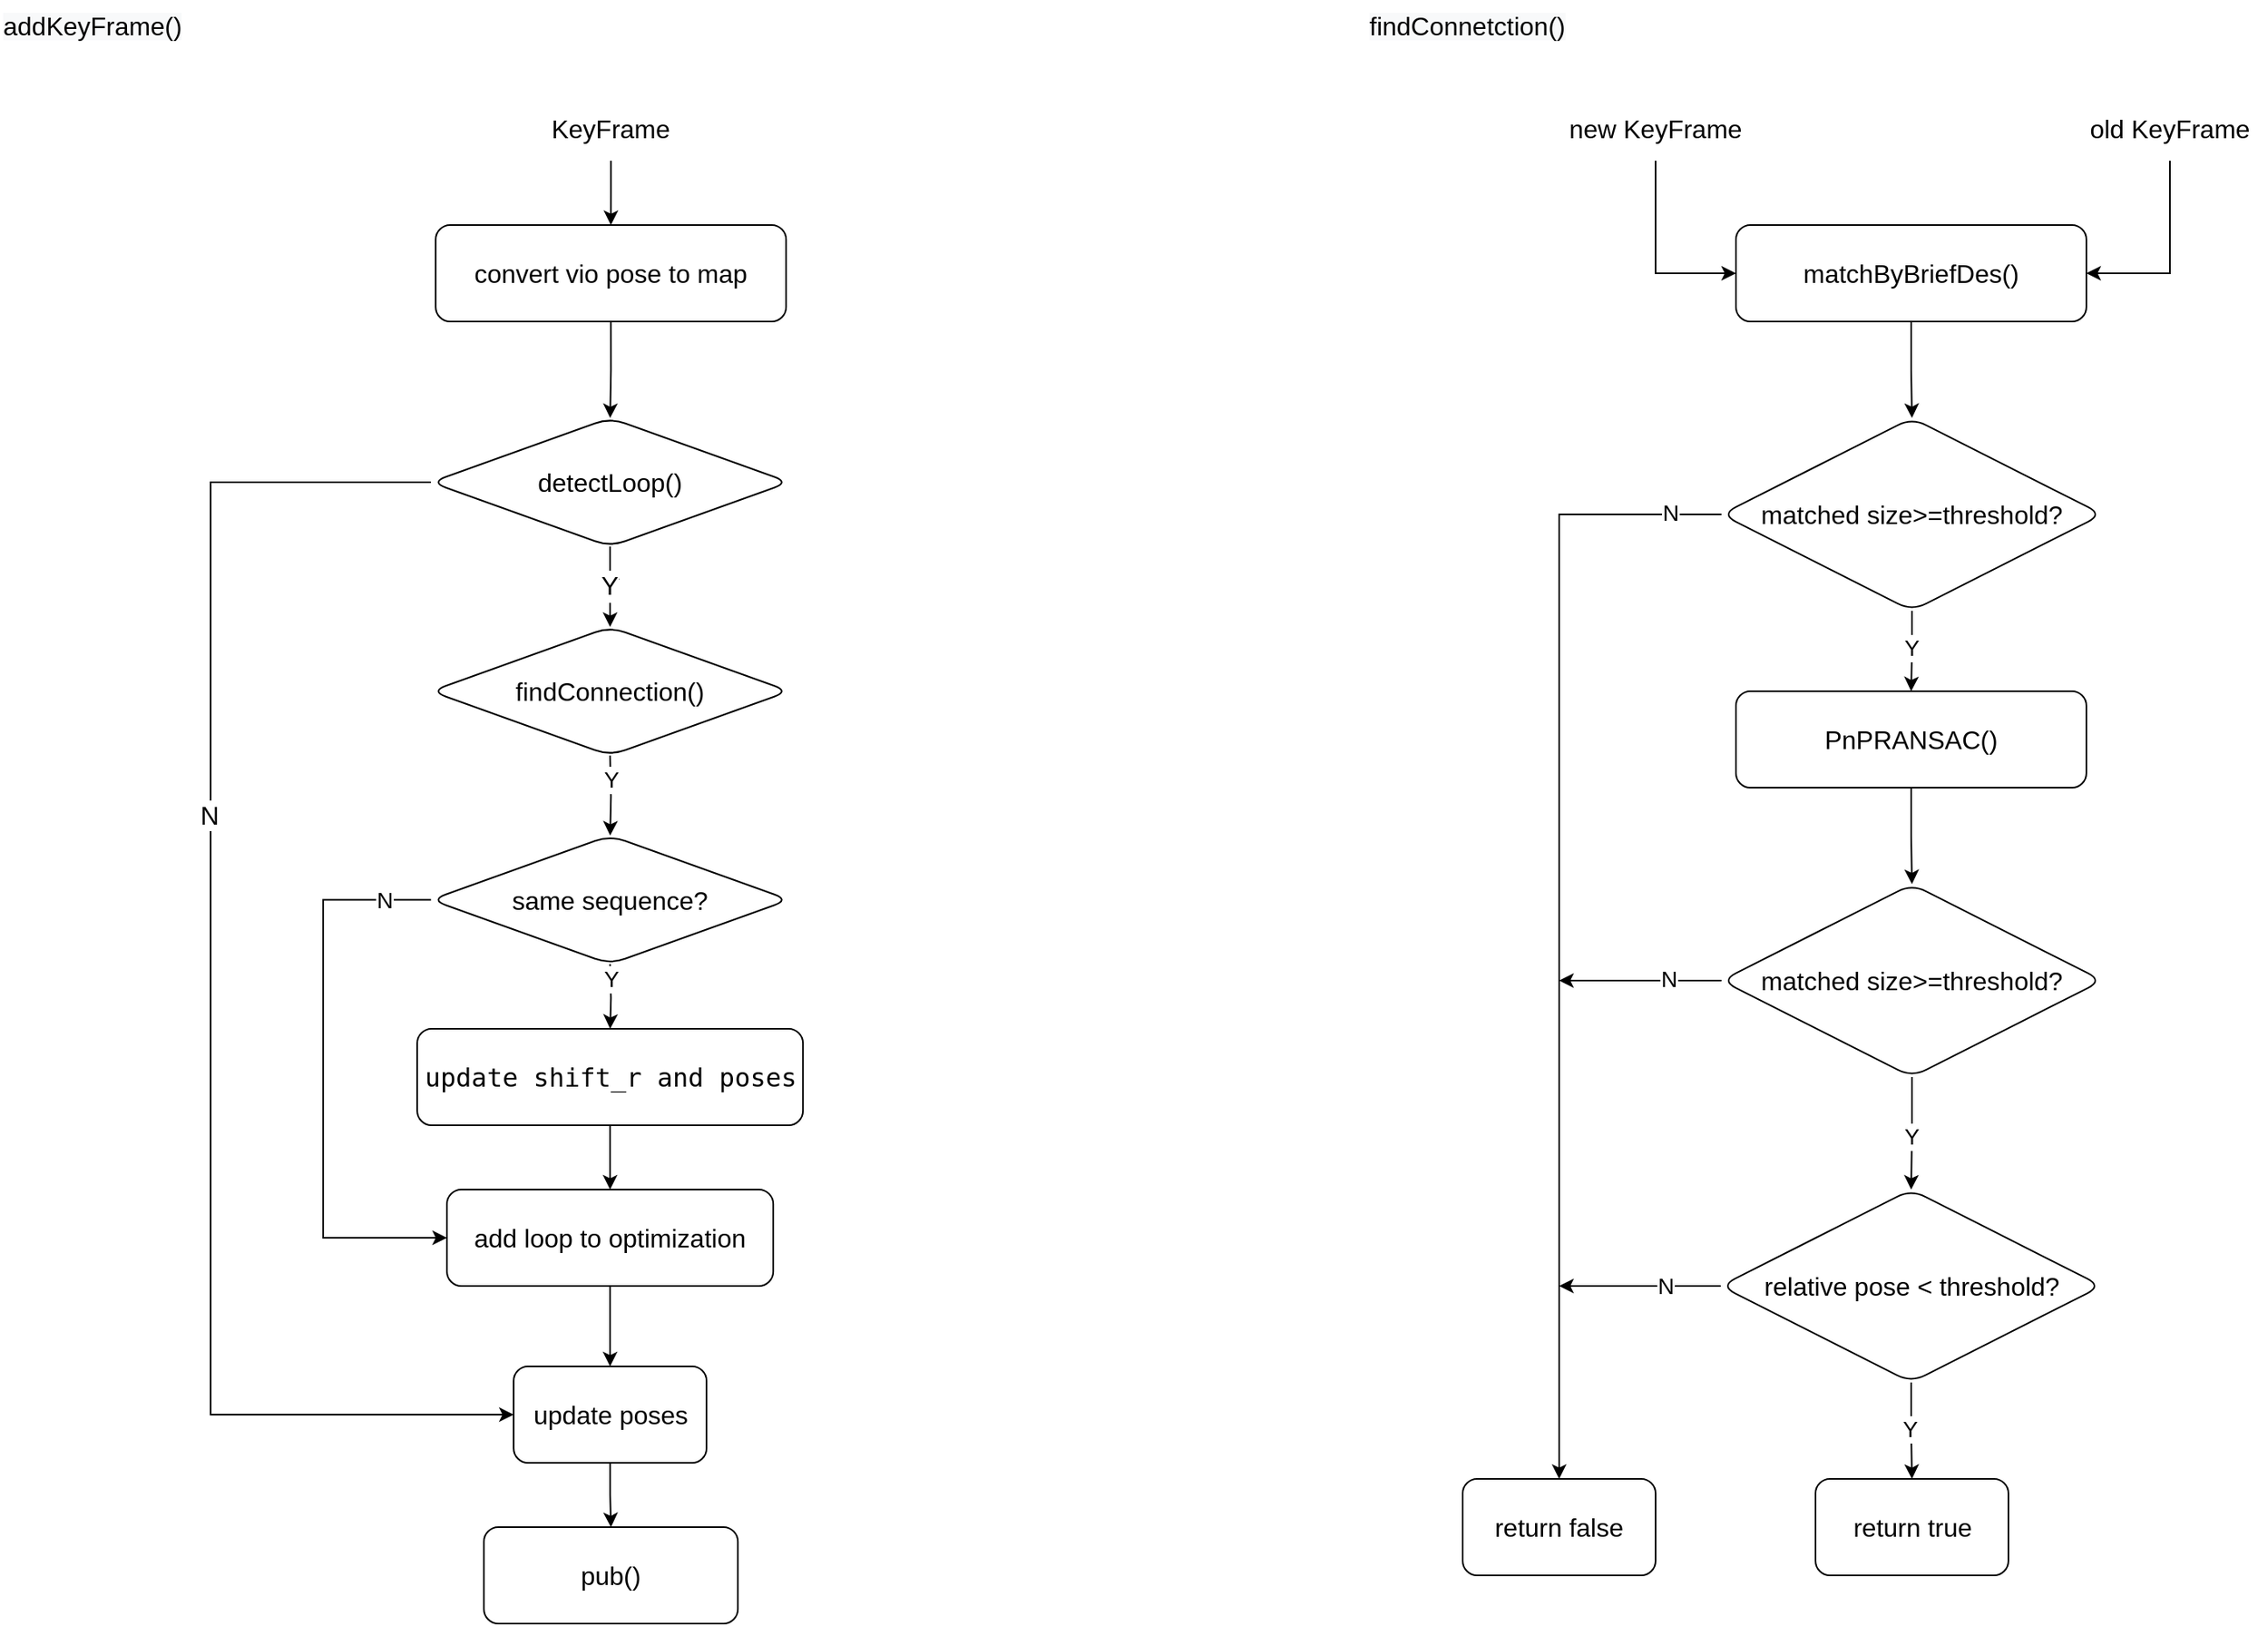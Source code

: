 <mxfile version="14.5.3" type="github">
  <diagram id="9R6WSqTwOeweyFkNmWNM" name="Page-1">
    <mxGraphModel dx="2347" dy="1229" grid="1" gridSize="10" guides="1" tooltips="1" connect="1" arrows="1" fold="1" page="1" pageScale="1" pageWidth="827" pageHeight="1169" math="0" shadow="0">
      <root>
        <mxCell id="0" />
        <mxCell id="1" parent="0" />
        <mxCell id="mBRVT6RuTrRP9rZLZz_N-2" value="pub()" style="whiteSpace=wrap;html=1;rounded=1;fontSize=16;" parent="1" vertex="1">
          <mxGeometry x="331.06" y="1000" width="158" height="60" as="geometry" />
        </mxCell>
        <mxCell id="mBRVT6RuTrRP9rZLZz_N-3" value="&lt;span style=&quot;color: rgb(0 , 0 , 0) ; font-family: &amp;#34;helvetica&amp;#34; ; font-size: 16px ; font-style: normal ; font-weight: 400 ; letter-spacing: normal ; text-align: center ; text-indent: 0px ; text-transform: none ; word-spacing: 0px ; background-color: rgb(248 , 249 , 250) ; display: inline ; float: none&quot;&gt;addKeyFrame()&lt;/span&gt;" style="text;whiteSpace=wrap;html=1;fontSize=16;" parent="1" vertex="1">
          <mxGeometry x="30" y="50" width="200" height="30" as="geometry" />
        </mxCell>
        <mxCell id="mBRVT6RuTrRP9rZLZz_N-5" value="convert vio pose to map" style="whiteSpace=wrap;html=1;rounded=1;fontSize=16;" parent="1" vertex="1">
          <mxGeometry x="301.06" y="190" width="218" height="60" as="geometry" />
        </mxCell>
        <mxCell id="mBRVT6RuTrRP9rZLZz_N-10" value="" style="edgeStyle=orthogonalEdgeStyle;rounded=0;orthogonalLoop=1;jettySize=auto;html=1;fontSize=16;exitX=0.5;exitY=1;exitDx=0;exitDy=0;" parent="1" source="mBRVT6RuTrRP9rZLZz_N-5" target="mBRVT6RuTrRP9rZLZz_N-23" edge="1">
          <mxGeometry relative="1" as="geometry">
            <mxPoint x="410.06" y="350.0" as="targetPoint" />
            <mxPoint x="410.06" y="270" as="sourcePoint" />
          </mxGeometry>
        </mxCell>
        <mxCell id="mBRVT6RuTrRP9rZLZz_N-13" style="edgeStyle=orthogonalEdgeStyle;rounded=0;orthogonalLoop=1;jettySize=auto;html=1;entryX=0.5;entryY=0;entryDx=0;entryDy=0;" parent="1" source="mBRVT6RuTrRP9rZLZz_N-14" edge="1">
          <mxGeometry relative="1" as="geometry">
            <mxPoint x="410.06" y="190" as="targetPoint" />
          </mxGeometry>
        </mxCell>
        <mxCell id="mBRVT6RuTrRP9rZLZz_N-14" value="KeyFrame" style="whiteSpace=wrap;html=1;rounded=1;fontSize=16;shadow=0;sketch=0;glass=0;strokeColor=none;fillColor=none;" parent="1" vertex="1">
          <mxGeometry x="350.06" y="110" width="120" height="40" as="geometry" />
        </mxCell>
        <mxCell id="mBRVT6RuTrRP9rZLZz_N-19" value="Y" style="edgeStyle=orthogonalEdgeStyle;rounded=0;orthogonalLoop=1;jettySize=auto;html=1;fontSize=16;" parent="1" source="mBRVT6RuTrRP9rZLZz_N-23" target="mBRVT6RuTrRP9rZLZz_N-29" edge="1">
          <mxGeometry relative="1" as="geometry">
            <mxPoint x="410.06" y="460" as="targetPoint" />
            <Array as="points" />
          </mxGeometry>
        </mxCell>
        <mxCell id="mBRVT6RuTrRP9rZLZz_N-20" value="Y" style="edgeLabel;html=1;align=center;verticalAlign=middle;resizable=0;points=[];fontSize=16;" parent="mBRVT6RuTrRP9rZLZz_N-19" vertex="1" connectable="0">
          <mxGeometry x="0.249" y="-2" relative="1" as="geometry">
            <mxPoint x="1.48" y="-7.1" as="offset" />
          </mxGeometry>
        </mxCell>
        <mxCell id="mBRVT6RuTrRP9rZLZz_N-21" value="" style="edgeStyle=orthogonalEdgeStyle;rounded=0;orthogonalLoop=1;jettySize=auto;html=1;fontSize=16;entryX=0;entryY=0.5;entryDx=0;entryDy=0;" parent="1" source="mBRVT6RuTrRP9rZLZz_N-23" target="mBRVT6RuTrRP9rZLZz_N-43" edge="1">
          <mxGeometry relative="1" as="geometry">
            <mxPoint x="191.06" y="350" as="targetPoint" />
            <Array as="points">
              <mxPoint x="161.06" y="350" />
              <mxPoint x="161.06" y="930" />
            </Array>
          </mxGeometry>
        </mxCell>
        <mxCell id="mBRVT6RuTrRP9rZLZz_N-22" value="N" style="edgeLabel;html=1;align=center;verticalAlign=middle;resizable=0;points=[];fontSize=16;" parent="mBRVT6RuTrRP9rZLZz_N-21" vertex="1" connectable="0">
          <mxGeometry x="-0.238" y="1" relative="1" as="geometry">
            <mxPoint x="-2" y="-1" as="offset" />
          </mxGeometry>
        </mxCell>
        <mxCell id="mBRVT6RuTrRP9rZLZz_N-23" value="&lt;font style=&quot;font-size: 16px&quot;&gt;detectLoop()&lt;/font&gt;" style="rhombus;whiteSpace=wrap;html=1;rounded=1;shadow=0;glass=0;sketch=0;fontSize=16;" parent="1" vertex="1">
          <mxGeometry x="298.06" y="310" width="223" height="80" as="geometry" />
        </mxCell>
        <mxCell id="mBRVT6RuTrRP9rZLZz_N-31" value="" style="edgeStyle=orthogonalEdgeStyle;rounded=0;orthogonalLoop=1;jettySize=auto;html=1;" parent="1" target="mBRVT6RuTrRP9rZLZz_N-34" edge="1">
          <mxGeometry relative="1" as="geometry">
            <mxPoint x="409.56" y="520" as="sourcePoint" />
            <mxPoint x="409.56" y="610" as="targetPoint" />
          </mxGeometry>
        </mxCell>
        <mxCell id="mBRVT6RuTrRP9rZLZz_N-32" value="&lt;font style=&quot;font-size: 14px&quot;&gt;Y&lt;/font&gt;" style="edgeLabel;html=1;align=center;verticalAlign=middle;resizable=0;points=[];" parent="mBRVT6RuTrRP9rZLZz_N-31" vertex="1" connectable="0">
          <mxGeometry x="0.233" y="-3" relative="1" as="geometry">
            <mxPoint x="3" y="-15.6" as="offset" />
          </mxGeometry>
        </mxCell>
        <mxCell id="mBRVT6RuTrRP9rZLZz_N-29" value="&lt;font style=&quot;font-size: 16px&quot;&gt;findConnection()&lt;/font&gt;" style="rhombus;whiteSpace=wrap;html=1;rounded=1;shadow=0;glass=0;sketch=0;fontSize=16;" parent="1" vertex="1">
          <mxGeometry x="298.06" y="440" width="223" height="80" as="geometry" />
        </mxCell>
        <mxCell id="mBRVT6RuTrRP9rZLZz_N-39" value="" style="edgeStyle=orthogonalEdgeStyle;rounded=0;orthogonalLoop=1;jettySize=auto;html=1;" parent="1" source="mBRVT6RuTrRP9rZLZz_N-33" target="mBRVT6RuTrRP9rZLZz_N-38" edge="1">
          <mxGeometry relative="1" as="geometry" />
        </mxCell>
        <mxCell id="mBRVT6RuTrRP9rZLZz_N-33" value="&lt;pre&gt;update shift_r and poses&lt;/pre&gt;" style="whiteSpace=wrap;html=1;rounded=1;fontSize=16;" parent="1" vertex="1">
          <mxGeometry x="289.56" y="690" width="240" height="60" as="geometry" />
        </mxCell>
        <mxCell id="mBRVT6RuTrRP9rZLZz_N-40" style="edgeStyle=orthogonalEdgeStyle;rounded=0;orthogonalLoop=1;jettySize=auto;html=1;entryX=0;entryY=0.5;entryDx=0;entryDy=0;" parent="1" source="mBRVT6RuTrRP9rZLZz_N-34" target="mBRVT6RuTrRP9rZLZz_N-38" edge="1">
          <mxGeometry relative="1" as="geometry">
            <Array as="points">
              <mxPoint x="231.06" y="610" />
              <mxPoint x="231.06" y="820" />
            </Array>
          </mxGeometry>
        </mxCell>
        <mxCell id="mBRVT6RuTrRP9rZLZz_N-41" value="N" style="edgeLabel;html=1;align=center;verticalAlign=middle;resizable=0;points=[];fontSize=14;" parent="mBRVT6RuTrRP9rZLZz_N-40" vertex="1" connectable="0">
          <mxGeometry x="-0.833" y="-3" relative="1" as="geometry">
            <mxPoint y="3" as="offset" />
          </mxGeometry>
        </mxCell>
        <mxCell id="mBRVT6RuTrRP9rZLZz_N-34" value="&lt;font style=&quot;font-size: 16px&quot;&gt;same sequence?&lt;/font&gt;" style="rhombus;whiteSpace=wrap;html=1;rounded=1;shadow=0;glass=0;sketch=0;fontSize=16;" parent="1" vertex="1">
          <mxGeometry x="298.06" y="569.77" width="223" height="80" as="geometry" />
        </mxCell>
        <mxCell id="mBRVT6RuTrRP9rZLZz_N-35" value="" style="edgeStyle=orthogonalEdgeStyle;rounded=0;orthogonalLoop=1;jettySize=auto;html=1;" parent="1" target="mBRVT6RuTrRP9rZLZz_N-33" edge="1">
          <mxGeometry relative="1" as="geometry">
            <mxPoint x="409.56" y="649.77" as="sourcePoint" />
            <mxPoint x="409.56" y="739.77" as="targetPoint" />
          </mxGeometry>
        </mxCell>
        <mxCell id="mBRVT6RuTrRP9rZLZz_N-36" value="&lt;font style=&quot;font-size: 14px&quot;&gt;Y&lt;/font&gt;" style="edgeLabel;html=1;align=center;verticalAlign=middle;resizable=0;points=[];" parent="mBRVT6RuTrRP9rZLZz_N-35" vertex="1" connectable="0">
          <mxGeometry x="0.233" y="-3" relative="1" as="geometry">
            <mxPoint x="3" y="-15.6" as="offset" />
          </mxGeometry>
        </mxCell>
        <mxCell id="mBRVT6RuTrRP9rZLZz_N-44" value="" style="edgeStyle=orthogonalEdgeStyle;rounded=0;orthogonalLoop=1;jettySize=auto;html=1;fontSize=14;" parent="1" source="mBRVT6RuTrRP9rZLZz_N-38" target="mBRVT6RuTrRP9rZLZz_N-43" edge="1">
          <mxGeometry relative="1" as="geometry" />
        </mxCell>
        <mxCell id="mBRVT6RuTrRP9rZLZz_N-38" value="add loop to optimization" style="whiteSpace=wrap;html=1;rounded=1;fontSize=16;" parent="1" vertex="1">
          <mxGeometry x="308.06" y="790" width="203" height="60" as="geometry" />
        </mxCell>
        <mxCell id="mBRVT6RuTrRP9rZLZz_N-45" value="" style="edgeStyle=orthogonalEdgeStyle;rounded=0;orthogonalLoop=1;jettySize=auto;html=1;fontSize=14;" parent="1" source="mBRVT6RuTrRP9rZLZz_N-43" target="mBRVT6RuTrRP9rZLZz_N-2" edge="1">
          <mxGeometry relative="1" as="geometry" />
        </mxCell>
        <mxCell id="mBRVT6RuTrRP9rZLZz_N-43" value="update poses" style="whiteSpace=wrap;html=1;rounded=1;fontSize=16;" parent="1" vertex="1">
          <mxGeometry x="349.56" y="900" width="120" height="60" as="geometry" />
        </mxCell>
        <mxCell id="KzWfx4vx8CWSca00Pvz4-1" value="&lt;span style=&quot;color: rgb(0 , 0 , 0) ; font-family: &amp;#34;helvetica&amp;#34; ; font-size: 16px ; font-style: normal ; font-weight: 400 ; letter-spacing: normal ; text-align: center ; text-indent: 0px ; text-transform: none ; word-spacing: 0px ; background-color: rgb(248 , 249 , 250) ; display: inline ; float: none&quot;&gt;findConnetction()&lt;/span&gt;" style="text;whiteSpace=wrap;html=1;fontSize=16;" vertex="1" parent="1">
          <mxGeometry x="880" y="50" width="200" height="30" as="geometry" />
        </mxCell>
        <mxCell id="KzWfx4vx8CWSca00Pvz4-5" style="edgeStyle=orthogonalEdgeStyle;rounded=0;orthogonalLoop=1;jettySize=auto;html=1;entryX=0;entryY=0.5;entryDx=0;entryDy=0;" edge="1" parent="1" source="KzWfx4vx8CWSca00Pvz4-2" target="KzWfx4vx8CWSca00Pvz4-4">
          <mxGeometry relative="1" as="geometry" />
        </mxCell>
        <mxCell id="KzWfx4vx8CWSca00Pvz4-2" value="new KeyFrame" style="whiteSpace=wrap;html=1;rounded=1;fontSize=16;shadow=0;sketch=0;glass=0;strokeColor=none;fillColor=none;" vertex="1" parent="1">
          <mxGeometry x="1000" y="110" width="120" height="40" as="geometry" />
        </mxCell>
        <mxCell id="KzWfx4vx8CWSca00Pvz4-7" style="edgeStyle=orthogonalEdgeStyle;rounded=0;orthogonalLoop=1;jettySize=auto;html=1;entryX=1;entryY=0.5;entryDx=0;entryDy=0;exitX=0.5;exitY=1;exitDx=0;exitDy=0;" edge="1" parent="1" source="KzWfx4vx8CWSca00Pvz4-3" target="KzWfx4vx8CWSca00Pvz4-4">
          <mxGeometry relative="1" as="geometry">
            <Array as="points">
              <mxPoint x="1380" y="170" />
              <mxPoint x="1380" y="170" />
              <mxPoint x="1380" y="220" />
            </Array>
          </mxGeometry>
        </mxCell>
        <mxCell id="KzWfx4vx8CWSca00Pvz4-3" value="old KeyFrame" style="whiteSpace=wrap;html=1;rounded=1;fontSize=16;shadow=0;sketch=0;glass=0;strokeColor=none;fillColor=none;" vertex="1" parent="1">
          <mxGeometry x="1320" y="110" width="120" height="40" as="geometry" />
        </mxCell>
        <mxCell id="KzWfx4vx8CWSca00Pvz4-11" value="" style="edgeStyle=orthogonalEdgeStyle;rounded=0;orthogonalLoop=1;jettySize=auto;html=1;" edge="1" parent="1" source="KzWfx4vx8CWSca00Pvz4-4" target="KzWfx4vx8CWSca00Pvz4-10">
          <mxGeometry relative="1" as="geometry" />
        </mxCell>
        <mxCell id="KzWfx4vx8CWSca00Pvz4-4" value="matchByBriefDes()" style="whiteSpace=wrap;html=1;rounded=1;fontSize=16;" vertex="1" parent="1">
          <mxGeometry x="1110" y="190" width="218" height="60" as="geometry" />
        </mxCell>
        <mxCell id="KzWfx4vx8CWSca00Pvz4-15" value="" style="edgeStyle=orthogonalEdgeStyle;rounded=0;orthogonalLoop=1;jettySize=auto;html=1;" edge="1" parent="1" source="KzWfx4vx8CWSca00Pvz4-10" target="KzWfx4vx8CWSca00Pvz4-14">
          <mxGeometry relative="1" as="geometry" />
        </mxCell>
        <mxCell id="KzWfx4vx8CWSca00Pvz4-22" value="&lt;font style=&quot;font-size: 14px&quot;&gt;Y&lt;/font&gt;" style="edgeLabel;html=1;align=center;verticalAlign=middle;resizable=0;points=[];" vertex="1" connectable="0" parent="KzWfx4vx8CWSca00Pvz4-15">
          <mxGeometry x="0.168" relative="1" as="geometry">
            <mxPoint y="-6" as="offset" />
          </mxGeometry>
        </mxCell>
        <mxCell id="KzWfx4vx8CWSca00Pvz4-28" style="edgeStyle=orthogonalEdgeStyle;rounded=0;orthogonalLoop=1;jettySize=auto;html=1;entryX=0.5;entryY=0;entryDx=0;entryDy=0;fontSize=14;" edge="1" parent="1" source="KzWfx4vx8CWSca00Pvz4-10" target="KzWfx4vx8CWSca00Pvz4-27">
          <mxGeometry relative="1" as="geometry" />
        </mxCell>
        <mxCell id="KzWfx4vx8CWSca00Pvz4-31" value="N" style="edgeLabel;html=1;align=center;verticalAlign=middle;resizable=0;points=[];fontSize=14;" vertex="1" connectable="0" parent="KzWfx4vx8CWSca00Pvz4-28">
          <mxGeometry x="-0.907" y="-1" relative="1" as="geometry">
            <mxPoint as="offset" />
          </mxGeometry>
        </mxCell>
        <mxCell id="KzWfx4vx8CWSca00Pvz4-10" value="&lt;font style=&quot;font-size: 16px&quot;&gt;matched size&amp;gt;=threshold?&lt;/font&gt;" style="rhombus;whiteSpace=wrap;html=1;rounded=1;shadow=0;glass=0;sketch=0;fontSize=16;" vertex="1" parent="1">
          <mxGeometry x="1101" y="310" width="237" height="120" as="geometry" />
        </mxCell>
        <mxCell id="KzWfx4vx8CWSca00Pvz4-17" value="" style="edgeStyle=orthogonalEdgeStyle;rounded=0;orthogonalLoop=1;jettySize=auto;html=1;" edge="1" parent="1" source="KzWfx4vx8CWSca00Pvz4-14" target="KzWfx4vx8CWSca00Pvz4-16">
          <mxGeometry relative="1" as="geometry" />
        </mxCell>
        <mxCell id="KzWfx4vx8CWSca00Pvz4-14" value="PnPRANSAC()" style="whiteSpace=wrap;html=1;rounded=1;fontSize=16;" vertex="1" parent="1">
          <mxGeometry x="1110" y="480" width="218" height="60" as="geometry" />
        </mxCell>
        <mxCell id="KzWfx4vx8CWSca00Pvz4-19" value="" style="edgeStyle=orthogonalEdgeStyle;rounded=0;orthogonalLoop=1;jettySize=auto;html=1;" edge="1" parent="1" source="KzWfx4vx8CWSca00Pvz4-16" target="KzWfx4vx8CWSca00Pvz4-18">
          <mxGeometry relative="1" as="geometry" />
        </mxCell>
        <mxCell id="KzWfx4vx8CWSca00Pvz4-23" value="Y" style="edgeLabel;html=1;align=center;verticalAlign=middle;resizable=0;points=[];fontSize=14;" vertex="1" connectable="0" parent="KzWfx4vx8CWSca00Pvz4-19">
          <mxGeometry x="0.13" y="1" relative="1" as="geometry">
            <mxPoint x="-1" y="-3" as="offset" />
          </mxGeometry>
        </mxCell>
        <mxCell id="KzWfx4vx8CWSca00Pvz4-29" style="edgeStyle=orthogonalEdgeStyle;rounded=0;orthogonalLoop=1;jettySize=auto;html=1;fontSize=14;" edge="1" parent="1" source="KzWfx4vx8CWSca00Pvz4-16">
          <mxGeometry relative="1" as="geometry">
            <mxPoint x="1000" y="660" as="targetPoint" />
          </mxGeometry>
        </mxCell>
        <mxCell id="KzWfx4vx8CWSca00Pvz4-32" value="N" style="edgeLabel;html=1;align=center;verticalAlign=middle;resizable=0;points=[];fontSize=14;" vertex="1" connectable="0" parent="KzWfx4vx8CWSca00Pvz4-29">
          <mxGeometry x="-0.346" y="-1" relative="1" as="geometry">
            <mxPoint as="offset" />
          </mxGeometry>
        </mxCell>
        <mxCell id="KzWfx4vx8CWSca00Pvz4-16" value="&lt;font style=&quot;font-size: 16px&quot;&gt;matched size&amp;gt;=threshold?&lt;/font&gt;" style="rhombus;whiteSpace=wrap;html=1;rounded=1;shadow=0;glass=0;sketch=0;fontSize=16;" vertex="1" parent="1">
          <mxGeometry x="1101" y="600" width="237" height="120" as="geometry" />
        </mxCell>
        <mxCell id="KzWfx4vx8CWSca00Pvz4-25" value="" style="edgeStyle=orthogonalEdgeStyle;rounded=0;orthogonalLoop=1;jettySize=auto;html=1;fontSize=14;" edge="1" parent="1" source="KzWfx4vx8CWSca00Pvz4-18" target="KzWfx4vx8CWSca00Pvz4-24">
          <mxGeometry relative="1" as="geometry" />
        </mxCell>
        <mxCell id="KzWfx4vx8CWSca00Pvz4-26" value="Y" style="edgeLabel;html=1;align=center;verticalAlign=middle;resizable=0;points=[];fontSize=14;" vertex="1" connectable="0" parent="KzWfx4vx8CWSca00Pvz4-25">
          <mxGeometry x="0.202" relative="1" as="geometry">
            <mxPoint x="-2" y="-7" as="offset" />
          </mxGeometry>
        </mxCell>
        <mxCell id="KzWfx4vx8CWSca00Pvz4-30" style="edgeStyle=orthogonalEdgeStyle;rounded=0;orthogonalLoop=1;jettySize=auto;html=1;fontSize=14;" edge="1" parent="1" source="KzWfx4vx8CWSca00Pvz4-18">
          <mxGeometry relative="1" as="geometry">
            <mxPoint x="1000" y="850" as="targetPoint" />
          </mxGeometry>
        </mxCell>
        <mxCell id="KzWfx4vx8CWSca00Pvz4-33" value="N" style="edgeLabel;html=1;align=center;verticalAlign=middle;resizable=0;points=[];fontSize=14;" vertex="1" connectable="0" parent="KzWfx4vx8CWSca00Pvz4-30">
          <mxGeometry x="-0.205" relative="1" as="geometry">
            <mxPoint x="5" as="offset" />
          </mxGeometry>
        </mxCell>
        <mxCell id="KzWfx4vx8CWSca00Pvz4-18" value="&lt;font style=&quot;font-size: 16px&quot;&gt;relative pose &amp;lt; threshold?&lt;/font&gt;" style="rhombus;whiteSpace=wrap;html=1;rounded=1;shadow=0;glass=0;sketch=0;fontSize=16;" vertex="1" parent="1">
          <mxGeometry x="1100.5" y="790" width="237" height="120" as="geometry" />
        </mxCell>
        <mxCell id="KzWfx4vx8CWSca00Pvz4-24" value="return true" style="whiteSpace=wrap;html=1;rounded=1;shadow=0;fontSize=16;glass=0;sketch=0;" vertex="1" parent="1">
          <mxGeometry x="1159.5" y="970" width="120" height="60" as="geometry" />
        </mxCell>
        <mxCell id="KzWfx4vx8CWSca00Pvz4-27" value="return false" style="whiteSpace=wrap;html=1;rounded=1;shadow=0;fontSize=16;glass=0;sketch=0;" vertex="1" parent="1">
          <mxGeometry x="940" y="970" width="120" height="60" as="geometry" />
        </mxCell>
      </root>
    </mxGraphModel>
  </diagram>
</mxfile>
